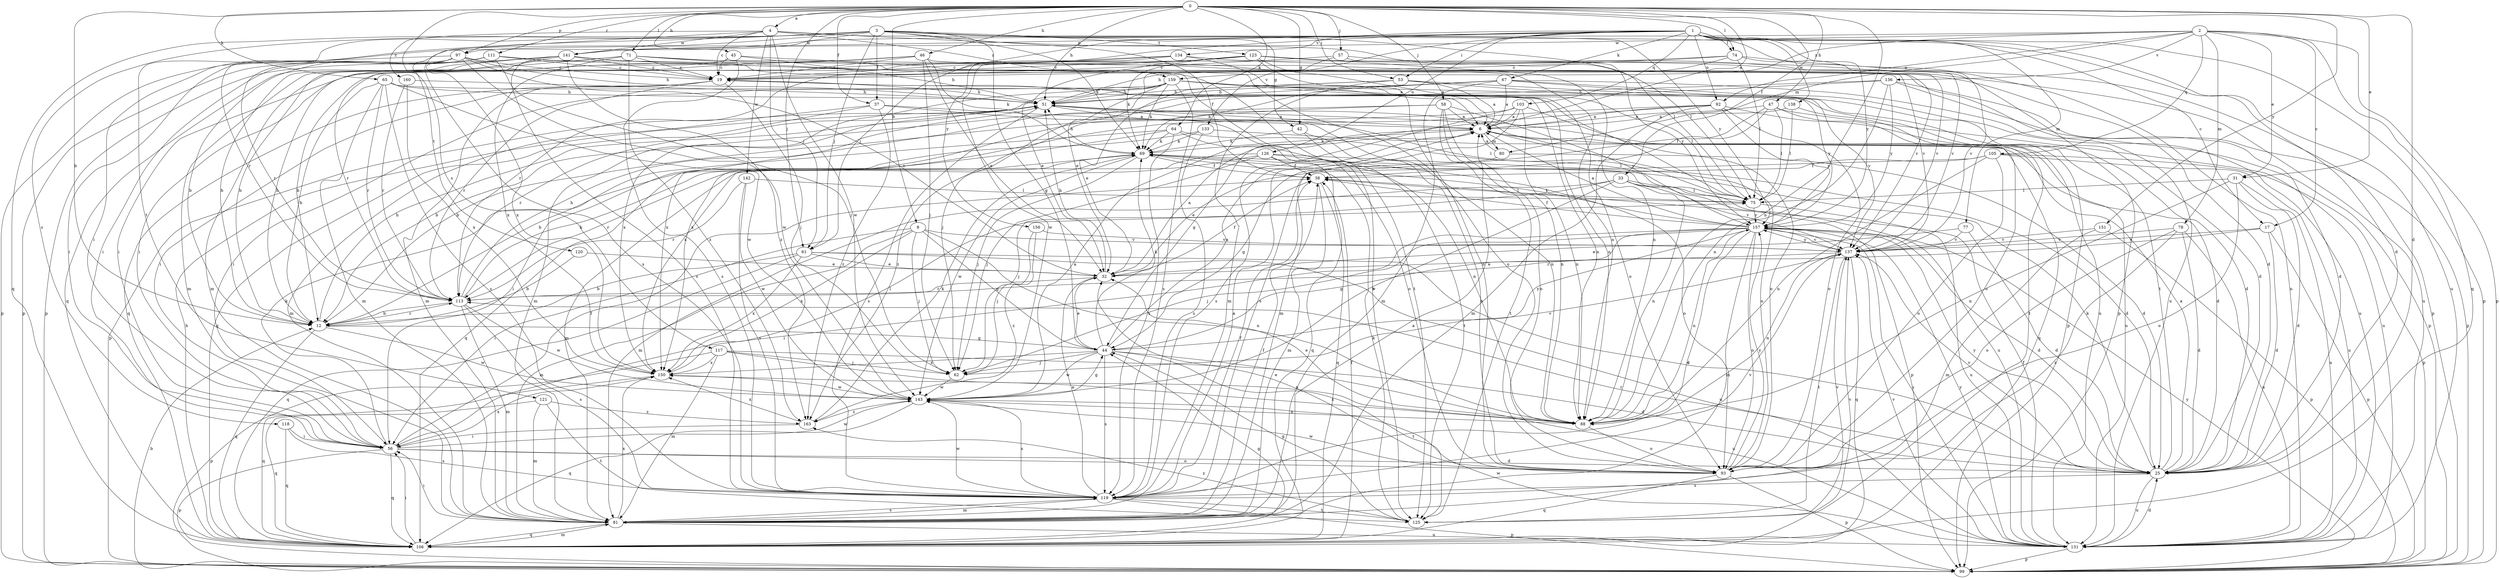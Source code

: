 strict digraph  {
0;
1;
2;
3;
4;
6;
8;
12;
17;
19;
25;
31;
32;
33;
37;
38;
42;
44;
45;
46;
47;
51;
53;
56;
57;
58;
61;
62;
64;
65;
67;
69;
71;
74;
75;
77;
78;
80;
81;
88;
92;
93;
97;
99;
103;
105;
106;
111;
113;
117;
118;
119;
120;
121;
123;
125;
126;
131;
133;
134;
136;
137;
138;
141;
142;
143;
150;
151;
156;
157;
159;
160;
163;
0 -> 4  [label=a];
0 -> 6  [label=a];
0 -> 8  [label=b];
0 -> 12  [label=b];
0 -> 25  [label=d];
0 -> 31  [label=e];
0 -> 33  [label=f];
0 -> 37  [label=f];
0 -> 42  [label=g];
0 -> 45  [label=h];
0 -> 46  [label=h];
0 -> 47  [label=h];
0 -> 51  [label=h];
0 -> 53  [label=i];
0 -> 57  [label=j];
0 -> 58  [label=j];
0 -> 61  [label=j];
0 -> 64  [label=k];
0 -> 65  [label=k];
0 -> 71  [label=l];
0 -> 74  [label=l];
0 -> 88  [label=n];
0 -> 97  [label=p];
0 -> 111  [label=r];
0 -> 117  [label=s];
0 -> 151  [label=y];
1 -> 17  [label=c];
1 -> 25  [label=d];
1 -> 53  [label=i];
1 -> 61  [label=j];
1 -> 67  [label=k];
1 -> 74  [label=l];
1 -> 77  [label=m];
1 -> 92  [label=o];
1 -> 97  [label=p];
1 -> 99  [label=p];
1 -> 103  [label=q];
1 -> 126  [label=u];
1 -> 131  [label=u];
1 -> 133  [label=v];
1 -> 134  [label=v];
1 -> 138  [label=w];
1 -> 156  [label=y];
1 -> 157  [label=y];
2 -> 17  [label=c];
2 -> 31  [label=e];
2 -> 56  [label=i];
2 -> 78  [label=m];
2 -> 80  [label=m];
2 -> 92  [label=o];
2 -> 99  [label=p];
2 -> 105  [label=q];
2 -> 106  [label=q];
2 -> 136  [label=v];
2 -> 141  [label=w];
2 -> 159  [label=z];
3 -> 37  [label=f];
3 -> 38  [label=f];
3 -> 42  [label=g];
3 -> 44  [label=g];
3 -> 61  [label=j];
3 -> 69  [label=k];
3 -> 75  [label=l];
3 -> 106  [label=q];
3 -> 113  [label=r];
3 -> 118  [label=s];
3 -> 120  [label=t];
3 -> 121  [label=t];
3 -> 123  [label=t];
3 -> 141  [label=w];
3 -> 157  [label=y];
4 -> 19  [label=c];
4 -> 61  [label=j];
4 -> 75  [label=l];
4 -> 119  [label=s];
4 -> 131  [label=u];
4 -> 141  [label=w];
4 -> 142  [label=w];
4 -> 143  [label=w];
4 -> 159  [label=z];
4 -> 160  [label=z];
6 -> 69  [label=k];
6 -> 80  [label=m];
6 -> 93  [label=o];
6 -> 106  [label=q];
8 -> 44  [label=g];
8 -> 56  [label=i];
8 -> 62  [label=j];
8 -> 81  [label=m];
8 -> 88  [label=n];
8 -> 137  [label=v];
8 -> 150  [label=x];
12 -> 44  [label=g];
12 -> 51  [label=h];
12 -> 106  [label=q];
12 -> 113  [label=r];
12 -> 143  [label=w];
17 -> 25  [label=d];
17 -> 99  [label=p];
17 -> 113  [label=r];
17 -> 137  [label=v];
19 -> 51  [label=h];
19 -> 56  [label=i];
19 -> 62  [label=j];
19 -> 81  [label=m];
19 -> 88  [label=n];
19 -> 106  [label=q];
19 -> 113  [label=r];
25 -> 6  [label=a];
25 -> 69  [label=k];
25 -> 113  [label=r];
25 -> 119  [label=s];
25 -> 131  [label=u];
25 -> 137  [label=v];
25 -> 157  [label=y];
25 -> 51  [label=t];
31 -> 25  [label=d];
31 -> 75  [label=l];
31 -> 88  [label=n];
31 -> 93  [label=o];
31 -> 131  [label=u];
32 -> 6  [label=a];
32 -> 38  [label=f];
32 -> 51  [label=h];
32 -> 113  [label=r];
33 -> 62  [label=j];
33 -> 75  [label=l];
33 -> 81  [label=m];
33 -> 88  [label=n];
33 -> 99  [label=p];
33 -> 137  [label=v];
33 -> 143  [label=w];
37 -> 6  [label=a];
37 -> 81  [label=m];
37 -> 93  [label=o];
37 -> 113  [label=r];
37 -> 163  [label=z];
38 -> 75  [label=l];
38 -> 81  [label=m];
38 -> 106  [label=q];
42 -> 69  [label=k];
42 -> 93  [label=o];
42 -> 125  [label=t];
44 -> 6  [label=a];
44 -> 32  [label=e];
44 -> 62  [label=j];
44 -> 69  [label=k];
44 -> 119  [label=s];
44 -> 125  [label=t];
44 -> 131  [label=u];
44 -> 143  [label=w];
44 -> 150  [label=x];
44 -> 157  [label=y];
45 -> 12  [label=b];
45 -> 19  [label=c];
45 -> 25  [label=d];
45 -> 51  [label=h];
45 -> 119  [label=s];
46 -> 19  [label=c];
46 -> 32  [label=e];
46 -> 56  [label=i];
46 -> 62  [label=j];
46 -> 69  [label=k];
46 -> 113  [label=r];
46 -> 137  [label=v];
47 -> 6  [label=a];
47 -> 38  [label=f];
47 -> 75  [label=l];
47 -> 93  [label=o];
47 -> 119  [label=s];
47 -> 131  [label=u];
51 -> 6  [label=a];
51 -> 75  [label=l];
51 -> 88  [label=n];
51 -> 99  [label=p];
51 -> 106  [label=q];
51 -> 119  [label=s];
51 -> 131  [label=u];
53 -> 6  [label=a];
53 -> 32  [label=e];
53 -> 51  [label=h];
53 -> 81  [label=m];
53 -> 137  [label=v];
53 -> 157  [label=y];
56 -> 25  [label=d];
56 -> 38  [label=f];
56 -> 69  [label=k];
56 -> 93  [label=o];
56 -> 99  [label=p];
56 -> 106  [label=q];
56 -> 143  [label=w];
56 -> 150  [label=x];
57 -> 19  [label=c];
57 -> 32  [label=e];
57 -> 99  [label=p];
57 -> 157  [label=y];
58 -> 6  [label=a];
58 -> 12  [label=b];
58 -> 88  [label=n];
58 -> 93  [label=o];
58 -> 125  [label=t];
58 -> 157  [label=y];
58 -> 163  [label=z];
61 -> 12  [label=b];
61 -> 25  [label=d];
61 -> 32  [label=e];
61 -> 106  [label=q];
61 -> 131  [label=u];
61 -> 150  [label=x];
62 -> 137  [label=v];
62 -> 143  [label=w];
64 -> 12  [label=b];
64 -> 69  [label=k];
64 -> 75  [label=l];
64 -> 88  [label=n];
64 -> 106  [label=q];
64 -> 119  [label=s];
65 -> 12  [label=b];
65 -> 51  [label=h];
65 -> 81  [label=m];
65 -> 113  [label=r];
65 -> 119  [label=s];
65 -> 131  [label=u];
65 -> 143  [label=w];
67 -> 6  [label=a];
67 -> 25  [label=d];
67 -> 51  [label=h];
67 -> 69  [label=k];
67 -> 81  [label=m];
67 -> 99  [label=p];
67 -> 131  [label=u];
67 -> 150  [label=x];
69 -> 38  [label=f];
69 -> 51  [label=h];
69 -> 62  [label=j];
69 -> 131  [label=u];
69 -> 143  [label=w];
71 -> 12  [label=b];
71 -> 19  [label=c];
71 -> 81  [label=m];
71 -> 88  [label=n];
71 -> 125  [label=t];
71 -> 137  [label=v];
71 -> 150  [label=x];
71 -> 163  [label=z];
74 -> 12  [label=b];
74 -> 19  [label=c];
74 -> 51  [label=h];
74 -> 75  [label=l];
74 -> 99  [label=p];
74 -> 137  [label=v];
75 -> 19  [label=c];
75 -> 131  [label=u];
75 -> 157  [label=y];
77 -> 25  [label=d];
77 -> 32  [label=e];
77 -> 137  [label=v];
78 -> 25  [label=d];
78 -> 93  [label=o];
78 -> 119  [label=s];
78 -> 131  [label=u];
78 -> 137  [label=v];
80 -> 6  [label=a];
80 -> 25  [label=d];
80 -> 44  [label=g];
81 -> 6  [label=a];
81 -> 38  [label=f];
81 -> 56  [label=i];
81 -> 106  [label=q];
81 -> 119  [label=s];
81 -> 131  [label=u];
81 -> 150  [label=x];
88 -> 32  [label=e];
88 -> 93  [label=o];
88 -> 150  [label=x];
92 -> 6  [label=a];
92 -> 12  [label=b];
92 -> 25  [label=d];
92 -> 44  [label=g];
92 -> 81  [label=m];
92 -> 93  [label=o];
92 -> 157  [label=y];
93 -> 32  [label=e];
93 -> 99  [label=p];
93 -> 106  [label=q];
93 -> 143  [label=w];
93 -> 157  [label=y];
97 -> 19  [label=c];
97 -> 32  [label=e];
97 -> 51  [label=h];
97 -> 56  [label=i];
97 -> 99  [label=p];
97 -> 113  [label=r];
97 -> 143  [label=w];
97 -> 150  [label=x];
99 -> 12  [label=b];
99 -> 157  [label=y];
103 -> 6  [label=a];
103 -> 81  [label=m];
103 -> 88  [label=n];
103 -> 93  [label=o];
103 -> 119  [label=s];
103 -> 150  [label=x];
105 -> 32  [label=e];
105 -> 38  [label=f];
105 -> 88  [label=n];
105 -> 93  [label=o];
105 -> 99  [label=p];
105 -> 131  [label=u];
106 -> 38  [label=f];
106 -> 44  [label=g];
106 -> 51  [label=h];
106 -> 56  [label=i];
106 -> 81  [label=m];
106 -> 137  [label=v];
111 -> 12  [label=b];
111 -> 19  [label=c];
111 -> 56  [label=i];
111 -> 62  [label=j];
111 -> 99  [label=p];
111 -> 125  [label=t];
111 -> 137  [label=v];
113 -> 12  [label=b];
113 -> 51  [label=h];
113 -> 69  [label=k];
113 -> 81  [label=m];
113 -> 119  [label=s];
113 -> 143  [label=w];
117 -> 25  [label=d];
117 -> 62  [label=j];
117 -> 81  [label=m];
117 -> 88  [label=n];
117 -> 99  [label=p];
117 -> 150  [label=x];
118 -> 56  [label=i];
118 -> 106  [label=q];
118 -> 119  [label=s];
119 -> 6  [label=a];
119 -> 32  [label=e];
119 -> 38  [label=f];
119 -> 81  [label=m];
119 -> 99  [label=p];
119 -> 125  [label=t];
119 -> 137  [label=v];
119 -> 143  [label=w];
120 -> 12  [label=b];
120 -> 32  [label=e];
121 -> 81  [label=m];
121 -> 106  [label=q];
121 -> 125  [label=t];
121 -> 163  [label=z];
123 -> 6  [label=a];
123 -> 19  [label=c];
123 -> 32  [label=e];
123 -> 56  [label=i];
123 -> 69  [label=k];
123 -> 88  [label=n];
123 -> 93  [label=o];
123 -> 137  [label=v];
125 -> 44  [label=g];
125 -> 69  [label=k];
125 -> 137  [label=v];
125 -> 163  [label=z];
126 -> 25  [label=d];
126 -> 38  [label=f];
126 -> 62  [label=j];
126 -> 81  [label=m];
126 -> 93  [label=o];
126 -> 106  [label=q];
126 -> 113  [label=r];
131 -> 25  [label=d];
131 -> 38  [label=f];
131 -> 99  [label=p];
131 -> 137  [label=v];
131 -> 143  [label=w];
131 -> 157  [label=y];
133 -> 25  [label=d];
133 -> 56  [label=i];
133 -> 69  [label=k];
133 -> 119  [label=s];
134 -> 6  [label=a];
134 -> 19  [label=c];
134 -> 113  [label=r];
134 -> 131  [label=u];
134 -> 143  [label=w];
136 -> 25  [label=d];
136 -> 51  [label=h];
136 -> 88  [label=n];
136 -> 99  [label=p];
136 -> 150  [label=x];
136 -> 157  [label=y];
137 -> 32  [label=e];
137 -> 88  [label=n];
137 -> 106  [label=q];
137 -> 125  [label=t];
137 -> 157  [label=y];
138 -> 6  [label=a];
138 -> 75  [label=l];
138 -> 125  [label=t];
141 -> 12  [label=b];
141 -> 19  [label=c];
141 -> 81  [label=m];
141 -> 93  [label=o];
141 -> 99  [label=p];
141 -> 106  [label=q];
141 -> 119  [label=s];
141 -> 131  [label=u];
141 -> 163  [label=z];
142 -> 75  [label=l];
142 -> 113  [label=r];
142 -> 119  [label=s];
142 -> 143  [label=w];
143 -> 6  [label=a];
143 -> 44  [label=g];
143 -> 88  [label=n];
143 -> 106  [label=q];
143 -> 119  [label=s];
143 -> 163  [label=z];
150 -> 75  [label=l];
150 -> 106  [label=q];
150 -> 143  [label=w];
151 -> 81  [label=m];
151 -> 99  [label=p];
151 -> 137  [label=v];
156 -> 62  [label=j];
156 -> 137  [label=v];
156 -> 163  [label=z];
157 -> 6  [label=a];
157 -> 25  [label=d];
157 -> 38  [label=f];
157 -> 44  [label=g];
157 -> 56  [label=i];
157 -> 62  [label=j];
157 -> 69  [label=k];
157 -> 81  [label=m];
157 -> 88  [label=n];
157 -> 93  [label=o];
157 -> 119  [label=s];
157 -> 131  [label=u];
157 -> 137  [label=v];
159 -> 51  [label=h];
159 -> 56  [label=i];
159 -> 62  [label=j];
159 -> 69  [label=k];
159 -> 75  [label=l];
159 -> 81  [label=m];
159 -> 88  [label=n];
159 -> 93  [label=o];
159 -> 99  [label=p];
159 -> 119  [label=s];
159 -> 150  [label=x];
160 -> 51  [label=h];
160 -> 113  [label=r];
160 -> 150  [label=x];
163 -> 56  [label=i];
163 -> 69  [label=k];
163 -> 150  [label=x];
}
